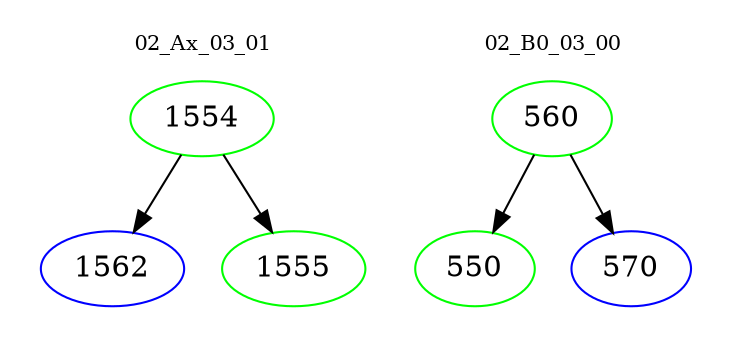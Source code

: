 digraph{
subgraph cluster_0 {
color = white
label = "02_Ax_03_01";
fontsize=10;
T0_1554 [label="1554", color="green"]
T0_1554 -> T0_1562 [color="black"]
T0_1562 [label="1562", color="blue"]
T0_1554 -> T0_1555 [color="black"]
T0_1555 [label="1555", color="green"]
}
subgraph cluster_1 {
color = white
label = "02_B0_03_00";
fontsize=10;
T1_560 [label="560", color="green"]
T1_560 -> T1_550 [color="black"]
T1_550 [label="550", color="green"]
T1_560 -> T1_570 [color="black"]
T1_570 [label="570", color="blue"]
}
}
